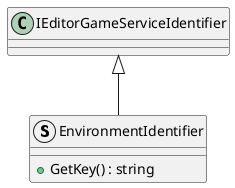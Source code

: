@startuml
struct EnvironmentIdentifier {
    + GetKey() : string
}
IEditorGameServiceIdentifier <|-- EnvironmentIdentifier
@enduml
